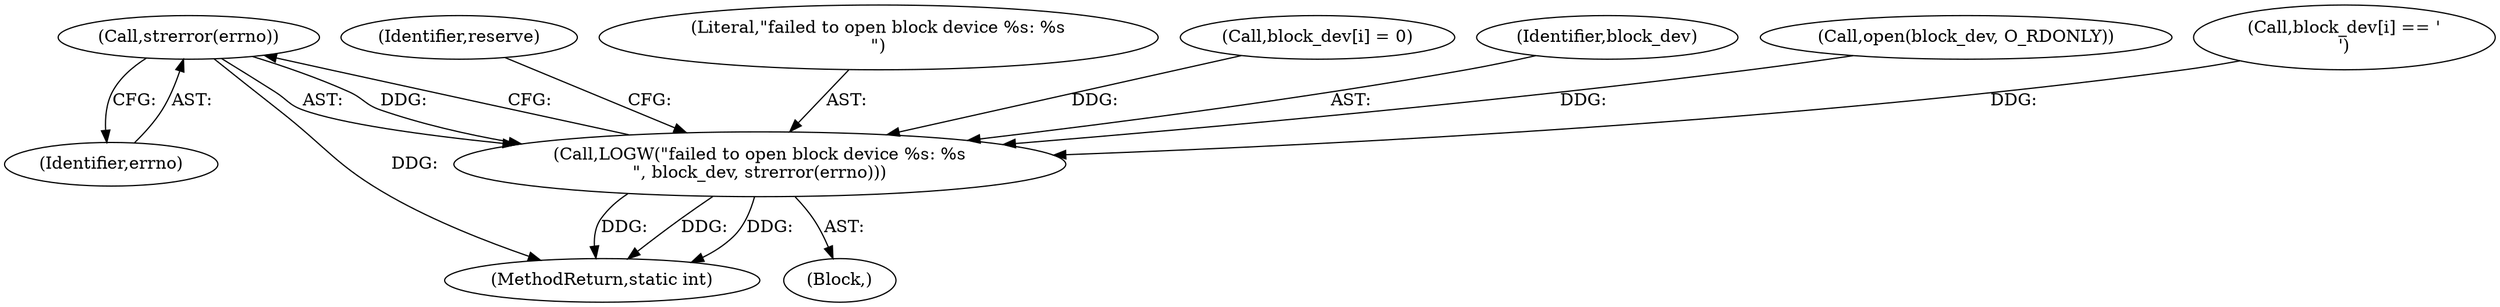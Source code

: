 digraph "0_Android_28a566f7731b4cb76d2a9ba16d997ac5aeb07dad@API" {
"1000282" [label="(Call,strerror(errno))"];
"1000279" [label="(Call,LOGW(\"failed to open block device %s: %s\n\", block_dev, strerror(errno)))"];
"1000285" [label="(Identifier,reserve)"];
"1000278" [label="(Block,)"];
"1000279" [label="(Call,LOGW(\"failed to open block device %s: %s\n\", block_dev, strerror(errno)))"];
"1000283" [label="(Identifier,errno)"];
"1000280" [label="(Literal,\"failed to open block device %s: %s\n\")"];
"1000475" [label="(MethodReturn,static int)"];
"1000142" [label="(Call,block_dev[i] = 0)"];
"1000281" [label="(Identifier,block_dev)"];
"1000271" [label="(Call,open(block_dev, O_RDONLY))"];
"1000136" [label="(Call,block_dev[i] == '\n')"];
"1000282" [label="(Call,strerror(errno))"];
"1000282" -> "1000279"  [label="AST: "];
"1000282" -> "1000283"  [label="CFG: "];
"1000283" -> "1000282"  [label="AST: "];
"1000279" -> "1000282"  [label="CFG: "];
"1000282" -> "1000475"  [label="DDG: "];
"1000282" -> "1000279"  [label="DDG: "];
"1000279" -> "1000278"  [label="AST: "];
"1000280" -> "1000279"  [label="AST: "];
"1000281" -> "1000279"  [label="AST: "];
"1000285" -> "1000279"  [label="CFG: "];
"1000279" -> "1000475"  [label="DDG: "];
"1000279" -> "1000475"  [label="DDG: "];
"1000279" -> "1000475"  [label="DDG: "];
"1000142" -> "1000279"  [label="DDG: "];
"1000271" -> "1000279"  [label="DDG: "];
"1000136" -> "1000279"  [label="DDG: "];
}
